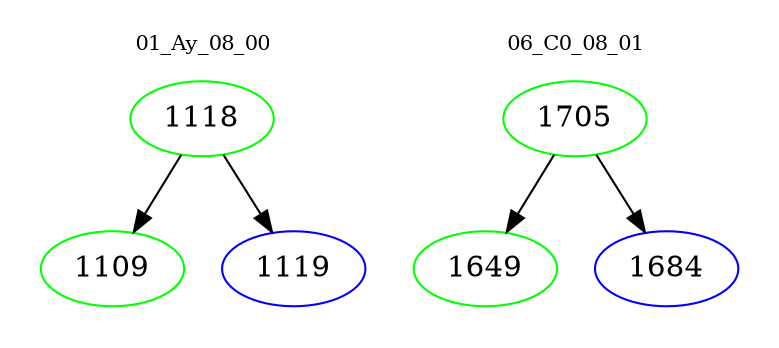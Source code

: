 digraph{
subgraph cluster_0 {
color = white
label = "01_Ay_08_00";
fontsize=10;
T0_1118 [label="1118", color="green"]
T0_1118 -> T0_1109 [color="black"]
T0_1109 [label="1109", color="green"]
T0_1118 -> T0_1119 [color="black"]
T0_1119 [label="1119", color="blue"]
}
subgraph cluster_1 {
color = white
label = "06_C0_08_01";
fontsize=10;
T1_1705 [label="1705", color="green"]
T1_1705 -> T1_1649 [color="black"]
T1_1649 [label="1649", color="green"]
T1_1705 -> T1_1684 [color="black"]
T1_1684 [label="1684", color="blue"]
}
}
